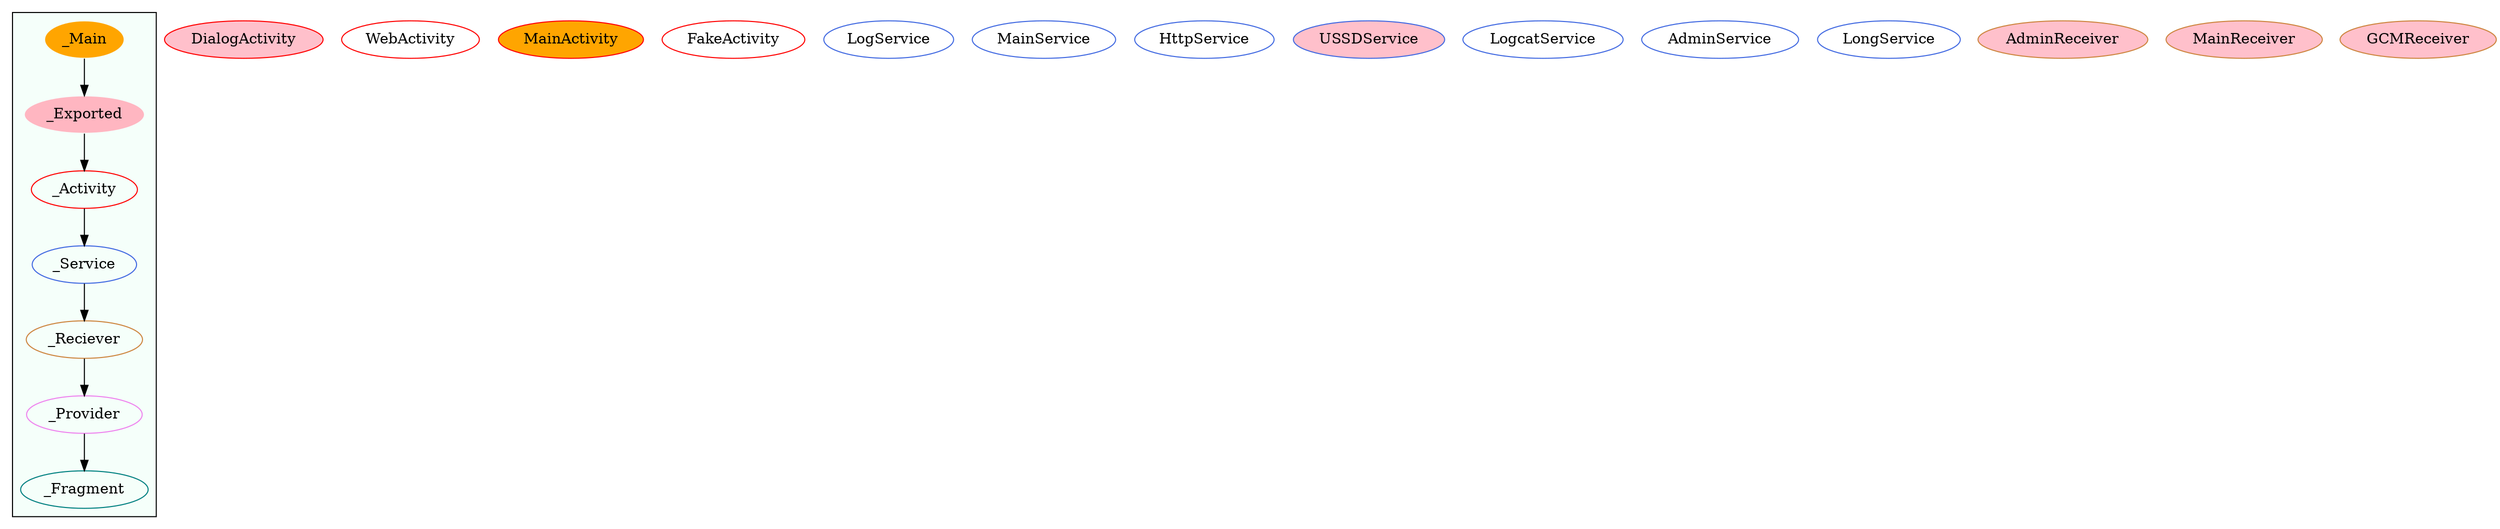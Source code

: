 digraph G {
subgraph cluster_legend{ 
bgcolor=mintcream;
_Activity[color = red];
_Service[color = royalblue];
_Provider[color = violet];
_Reciever[color = peru];
_Fragment[color = teal];
_Main[style=filled, fillcolor=orange, color = mintcream];
_Exported[style=filled, fillcolor=lightpink, color = mintcream];
_Main -> _Exported -> _Activity -> _Service -> _Reciever -> _Provider -> _Fragment; 
}
DialogActivity[style=filled, fillcolor=pink, color = red];
WebActivity[color = red];
MainActivity[style=filled, fillcolor=orange, color = red];
MainActivity[color = red];
FakeActivity[color = red];
LogService[color = royalblue];
MainService[color = royalblue];
HttpService[color = royalblue];
USSDService[style=filled, fillcolor=pink, color = royalblue];
LogcatService[color = royalblue];
AdminService[color = royalblue];
LongService[color = royalblue];
AdminReceiver[style=filled, fillcolor=pink, color = peru];
MainReceiver[style=filled, fillcolor=pink, color = peru];
MainReceiver[style=filled, fillcolor=pink, color = peru];
GCMReceiver[style=filled, fillcolor=pink, color = peru];
}
